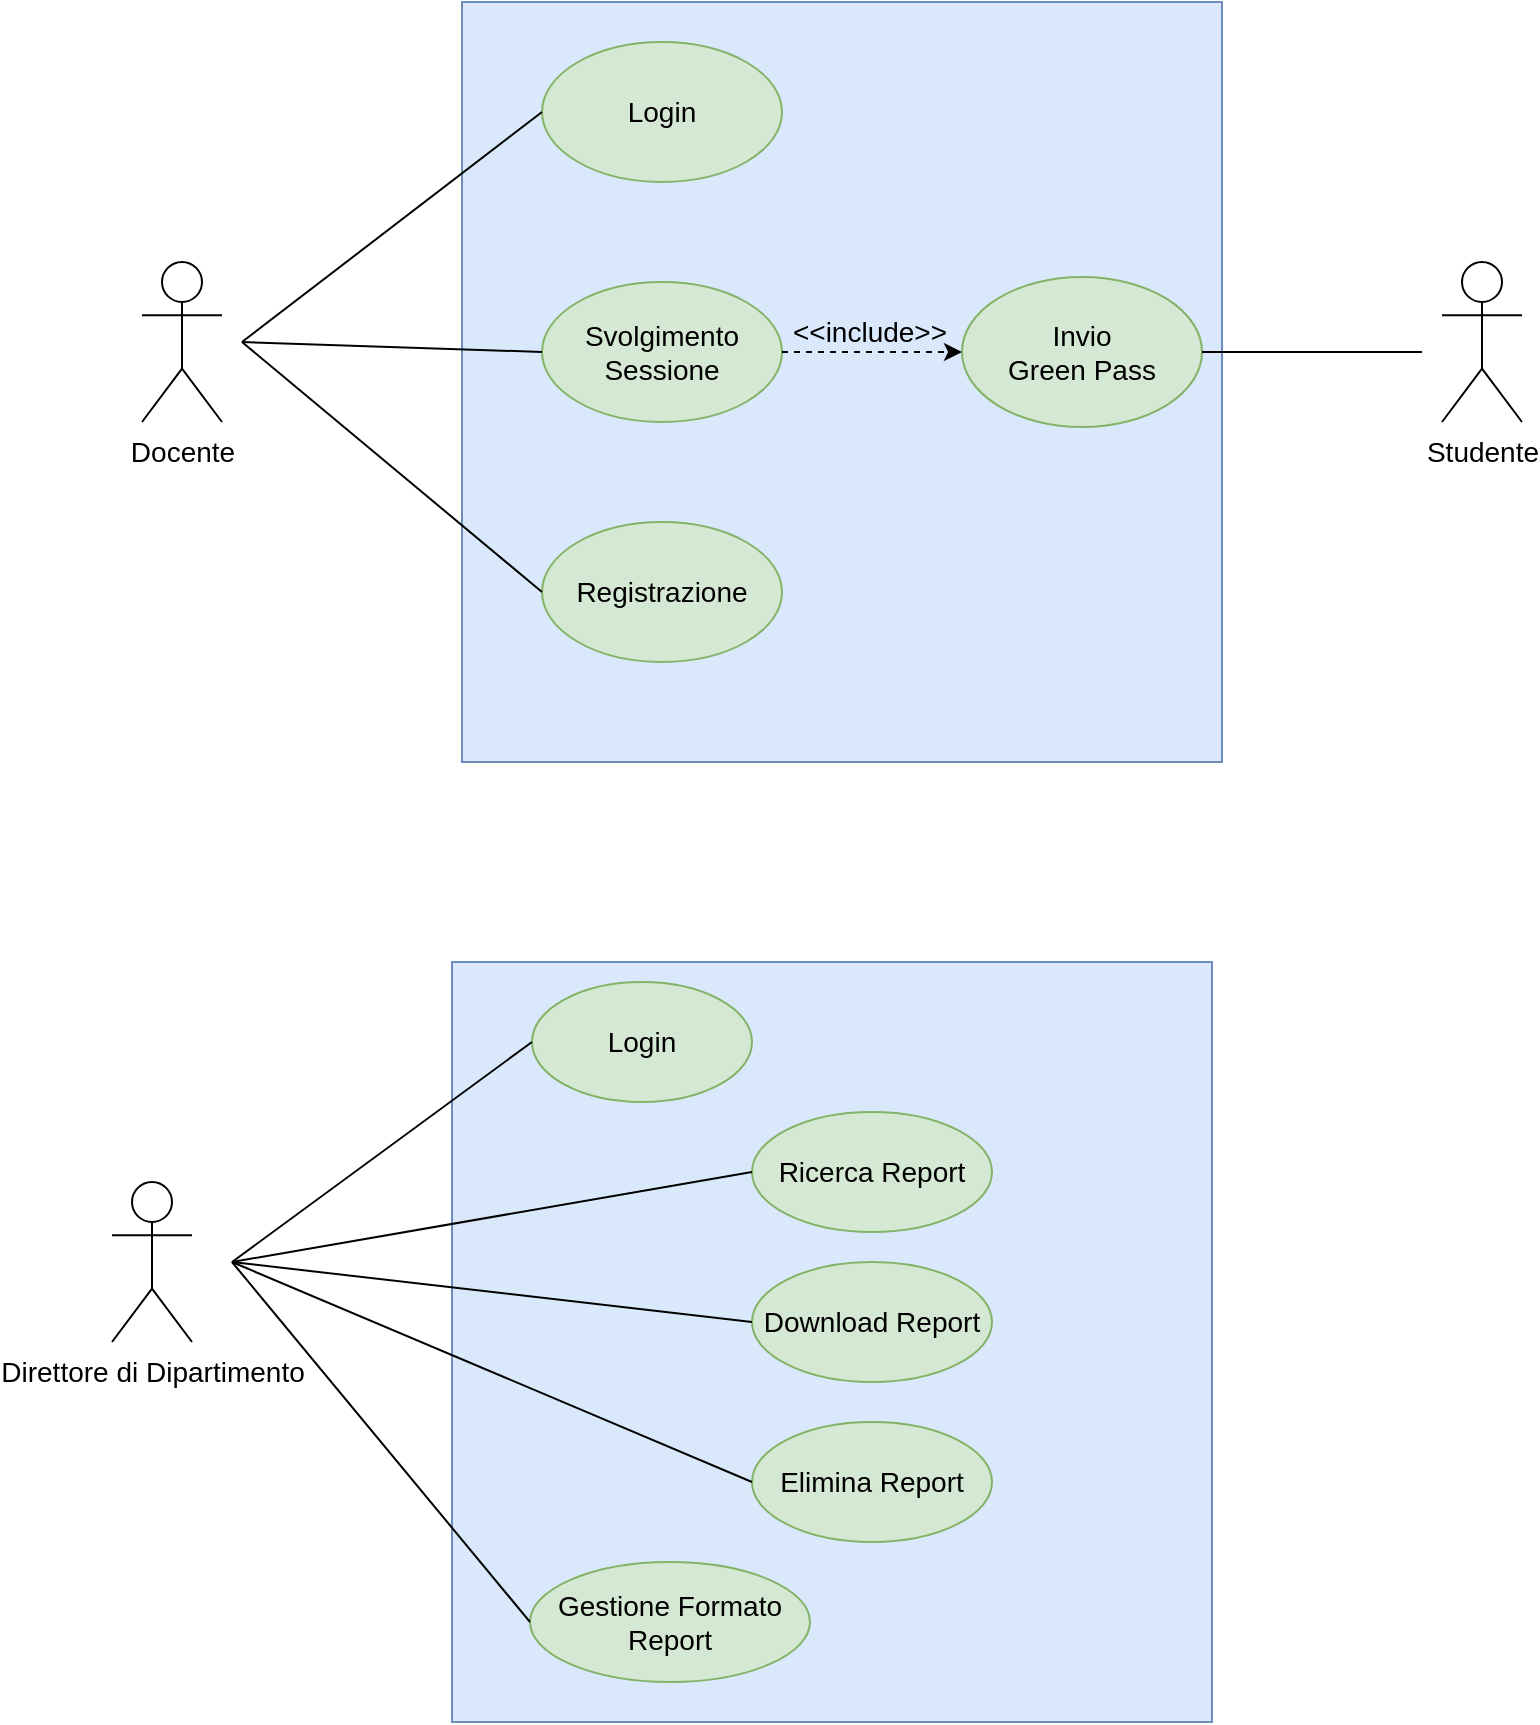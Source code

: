 <mxfile version="15.8.7" type="device"><diagram id="re51tre0p1o4M2Y_Dm1f" name="Page-1"><mxGraphModel dx="1038" dy="585" grid="1" gridSize="10" guides="1" tooltips="1" connect="1" arrows="1" fold="1" page="1" pageScale="1" pageWidth="827" pageHeight="1169" math="0" shadow="0"><root><mxCell id="0"/><mxCell id="1" parent="0"/><mxCell id="X0C_vR2DboqddUZpem6x-1" value="&lt;font style=&quot;font-size: 14px&quot;&gt;Docente&lt;/font&gt;" style="shape=umlActor;verticalLabelPosition=bottom;verticalAlign=top;html=1;outlineConnect=0;" parent="1" vertex="1"><mxGeometry x="80" y="170" width="40" height="80" as="geometry"/></mxCell><mxCell id="X0C_vR2DboqddUZpem6x-2" value="" style="whiteSpace=wrap;html=1;aspect=fixed;fillColor=#dae8fc;strokeColor=#6c8ebf;" parent="1" vertex="1"><mxGeometry x="240" y="40" width="380" height="380" as="geometry"/></mxCell><mxCell id="X0C_vR2DboqddUZpem6x-3" value="&lt;font style=&quot;font-size: 14px&quot;&gt;Login&lt;/font&gt;" style="ellipse;whiteSpace=wrap;html=1;fillColor=#d5e8d4;strokeColor=#82b366;" parent="1" vertex="1"><mxGeometry x="280" y="60" width="120" height="70" as="geometry"/></mxCell><mxCell id="X0C_vR2DboqddUZpem6x-4" value="&lt;font style=&quot;font-size: 14px&quot;&gt;Svolgimento Sessione&lt;/font&gt;" style="ellipse;whiteSpace=wrap;html=1;fillColor=#d5e8d4;strokeColor=#82b366;" parent="1" vertex="1"><mxGeometry x="280" y="180" width="120" height="70" as="geometry"/></mxCell><mxCell id="X0C_vR2DboqddUZpem6x-5" value="&lt;font style=&quot;font-size: 14px&quot;&gt;Registrazione&lt;/font&gt;" style="ellipse;whiteSpace=wrap;html=1;fillColor=#d5e8d4;strokeColor=#82b366;" parent="1" vertex="1"><mxGeometry x="280" y="300" width="120" height="70" as="geometry"/></mxCell><mxCell id="X0C_vR2DboqddUZpem6x-6" value="&lt;font style=&quot;font-size: 14px&quot;&gt;Invio &lt;br&gt;Green Pass&lt;/font&gt;" style="ellipse;whiteSpace=wrap;html=1;fillColor=#d5e8d4;strokeColor=#82b366;" parent="1" vertex="1"><mxGeometry x="490" y="177.5" width="120" height="75" as="geometry"/></mxCell><mxCell id="X0C_vR2DboqddUZpem6x-7" value="&lt;font style=&quot;font-size: 14px&quot;&gt;Studente&lt;/font&gt;" style="shape=umlActor;verticalLabelPosition=bottom;verticalAlign=top;html=1;outlineConnect=0;" parent="1" vertex="1"><mxGeometry x="730" y="170" width="40" height="80" as="geometry"/></mxCell><mxCell id="X0C_vR2DboqddUZpem6x-10" value="" style="endArrow=none;html=1;rounded=0;fontSize=14;entryX=0;entryY=0.5;entryDx=0;entryDy=0;" parent="1" target="X0C_vR2DboqddUZpem6x-3" edge="1"><mxGeometry width="50" height="50" relative="1" as="geometry"><mxPoint x="130" y="210" as="sourcePoint"/><mxPoint x="160" y="125" as="targetPoint"/></mxGeometry></mxCell><mxCell id="X0C_vR2DboqddUZpem6x-11" value="" style="endArrow=none;html=1;rounded=0;fontSize=14;entryX=0;entryY=0.5;entryDx=0;entryDy=0;" parent="1" target="X0C_vR2DboqddUZpem6x-4" edge="1"><mxGeometry width="50" height="50" relative="1" as="geometry"><mxPoint x="130" y="210" as="sourcePoint"/><mxPoint x="290" y="105" as="targetPoint"/></mxGeometry></mxCell><mxCell id="X0C_vR2DboqddUZpem6x-12" value="" style="endArrow=none;html=1;rounded=0;fontSize=14;entryX=0;entryY=0.5;entryDx=0;entryDy=0;" parent="1" target="X0C_vR2DboqddUZpem6x-5" edge="1"><mxGeometry width="50" height="50" relative="1" as="geometry"><mxPoint x="130" y="210" as="sourcePoint"/><mxPoint x="290" y="225" as="targetPoint"/></mxGeometry></mxCell><mxCell id="X0C_vR2DboqddUZpem6x-13" value="" style="endArrow=classic;html=1;rounded=0;fontSize=14;entryX=0;entryY=0.5;entryDx=0;entryDy=0;exitX=1;exitY=0.5;exitDx=0;exitDy=0;dashed=1;" parent="1" source="X0C_vR2DboqddUZpem6x-4" target="X0C_vR2DboqddUZpem6x-6" edge="1"><mxGeometry width="50" height="50" relative="1" as="geometry"><mxPoint x="390" y="270" as="sourcePoint"/><mxPoint x="440" y="220" as="targetPoint"/></mxGeometry></mxCell><mxCell id="X0C_vR2DboqddUZpem6x-14" value="&amp;lt;&amp;lt;include&amp;gt;&amp;gt;" style="text;html=1;strokeColor=none;fillColor=none;align=center;verticalAlign=middle;whiteSpace=wrap;rounded=0;fontSize=14;" parent="1" vertex="1"><mxGeometry x="414" y="190" width="60" height="30" as="geometry"/></mxCell><mxCell id="X0C_vR2DboqddUZpem6x-15" value="" style="endArrow=none;html=1;rounded=0;fontSize=14;entryX=1;entryY=0.5;entryDx=0;entryDy=0;" parent="1" target="X0C_vR2DboqddUZpem6x-6" edge="1"><mxGeometry width="50" height="50" relative="1" as="geometry"><mxPoint x="720" y="215" as="sourcePoint"/><mxPoint x="440" y="220" as="targetPoint"/></mxGeometry></mxCell><mxCell id="X0C_vR2DboqddUZpem6x-16" value="&lt;font style=&quot;font-size: 14px&quot;&gt;Direttore di Dipartimento&lt;/font&gt;" style="shape=umlActor;verticalLabelPosition=bottom;verticalAlign=top;html=1;outlineConnect=0;" parent="1" vertex="1"><mxGeometry x="65" y="630" width="40" height="80" as="geometry"/></mxCell><mxCell id="X0C_vR2DboqddUZpem6x-17" value="" style="whiteSpace=wrap;html=1;aspect=fixed;fillColor=#dae8fc;strokeColor=#6c8ebf;" parent="1" vertex="1"><mxGeometry x="235" y="520" width="380" height="380" as="geometry"/></mxCell><mxCell id="X0C_vR2DboqddUZpem6x-18" value="&lt;font style=&quot;font-size: 14px&quot;&gt;Login&lt;/font&gt;" style="ellipse;whiteSpace=wrap;html=1;fillColor=#d5e8d4;strokeColor=#82b366;" parent="1" vertex="1"><mxGeometry x="275" y="530" width="110" height="60" as="geometry"/></mxCell><mxCell id="X0C_vR2DboqddUZpem6x-19" value="&lt;font style=&quot;font-size: 14px&quot;&gt;Ricerca Report&lt;/font&gt;" style="ellipse;whiteSpace=wrap;html=1;fillColor=#d5e8d4;strokeColor=#82b366;" parent="1" vertex="1"><mxGeometry x="385" y="595" width="120" height="60" as="geometry"/></mxCell><mxCell id="X0C_vR2DboqddUZpem6x-20" value="&lt;font style=&quot;font-size: 14px&quot;&gt;Gestione Formato Report&lt;/font&gt;" style="ellipse;whiteSpace=wrap;html=1;fillColor=#d5e8d4;strokeColor=#82b366;" parent="1" vertex="1"><mxGeometry x="274" y="820" width="140" height="60" as="geometry"/></mxCell><mxCell id="X0C_vR2DboqddUZpem6x-23" value="" style="endArrow=none;html=1;rounded=0;fontSize=14;entryX=0;entryY=0.5;entryDx=0;entryDy=0;" parent="1" target="X0C_vR2DboqddUZpem6x-18" edge="1"><mxGeometry width="50" height="50" relative="1" as="geometry"><mxPoint x="125" y="670" as="sourcePoint"/><mxPoint x="155" y="605" as="targetPoint"/></mxGeometry></mxCell><mxCell id="X0C_vR2DboqddUZpem6x-24" value="" style="endArrow=none;html=1;rounded=0;fontSize=14;entryX=0;entryY=0.5;entryDx=0;entryDy=0;" parent="1" target="X0C_vR2DboqddUZpem6x-19" edge="1"><mxGeometry width="50" height="50" relative="1" as="geometry"><mxPoint x="125" y="670" as="sourcePoint"/><mxPoint x="285" y="585" as="targetPoint"/></mxGeometry></mxCell><mxCell id="X0C_vR2DboqddUZpem6x-25" value="" style="endArrow=none;html=1;rounded=0;fontSize=14;entryX=0;entryY=0.5;entryDx=0;entryDy=0;" parent="1" target="X0C_vR2DboqddUZpem6x-20" edge="1"><mxGeometry width="50" height="50" relative="1" as="geometry"><mxPoint x="125" y="670" as="sourcePoint"/><mxPoint x="285" y="705" as="targetPoint"/></mxGeometry></mxCell><mxCell id="X0C_vR2DboqddUZpem6x-30" value="&lt;font style=&quot;font-size: 14px&quot;&gt;Download Report&lt;/font&gt;&lt;span style=&quot;color: rgba(0 , 0 , 0 , 0) ; font-family: monospace ; font-size: 0px&quot;&gt;%3CmxGraphModel%3E%3Croot%3E%3CmxCell%20id%3D%220%22%2F%3E%3CmxCell%20id%3D%221%22%20parent%3D%220%22%2F%3E%3CmxCell%20id%3D%222%22%20value%3D%22%26lt%3Bfont%20style%3D%26quot%3Bfont-size%3A%2014px%26quot%3B%26gt%3BLogin%26lt%3B%2Ffont%26gt%3B%22%20style%3D%22ellipse%3BwhiteSpace%3Dwrap%3Bhtml%3D1%3B%22%20vertex%3D%221%22%20parent%3D%221%22%3E%3CmxGeometry%20x%3D%22280%22%20y%3D%22500%22%20width%3D%22120%22%20height%3D%2270%22%20as%3D%22geometry%22%2F%3E%3C%2FmxCell%3E%3C%2Froot%3E%3C%2FmxGraphModel%3E&lt;/span&gt;" style="ellipse;whiteSpace=wrap;html=1;fillColor=#d5e8d4;strokeColor=#82b366;" parent="1" vertex="1"><mxGeometry x="385" y="670" width="120" height="60" as="geometry"/></mxCell><mxCell id="X0C_vR2DboqddUZpem6x-31" value="&lt;font style=&quot;font-size: 14px&quot;&gt;Elimina Report&lt;/font&gt;" style="ellipse;whiteSpace=wrap;html=1;fillColor=#d5e8d4;strokeColor=#82b366;" parent="1" vertex="1"><mxGeometry x="385" y="750" width="120" height="60" as="geometry"/></mxCell><mxCell id="X0C_vR2DboqddUZpem6x-32" value="" style="endArrow=none;html=1;rounded=0;fontSize=14;entryX=0;entryY=0.5;entryDx=0;entryDy=0;" parent="1" target="X0C_vR2DboqddUZpem6x-30" edge="1"><mxGeometry width="50" height="50" relative="1" as="geometry"><mxPoint x="125" y="670" as="sourcePoint"/><mxPoint x="405.0" y="645" as="targetPoint"/></mxGeometry></mxCell><mxCell id="X0C_vR2DboqddUZpem6x-33" value="" style="endArrow=none;html=1;rounded=0;fontSize=14;entryX=0;entryY=0.5;entryDx=0;entryDy=0;" parent="1" target="X0C_vR2DboqddUZpem6x-31" edge="1"><mxGeometry width="50" height="50" relative="1" as="geometry"><mxPoint x="125" y="670" as="sourcePoint"/><mxPoint x="285" y="735.0" as="targetPoint"/></mxGeometry></mxCell></root></mxGraphModel></diagram></mxfile>